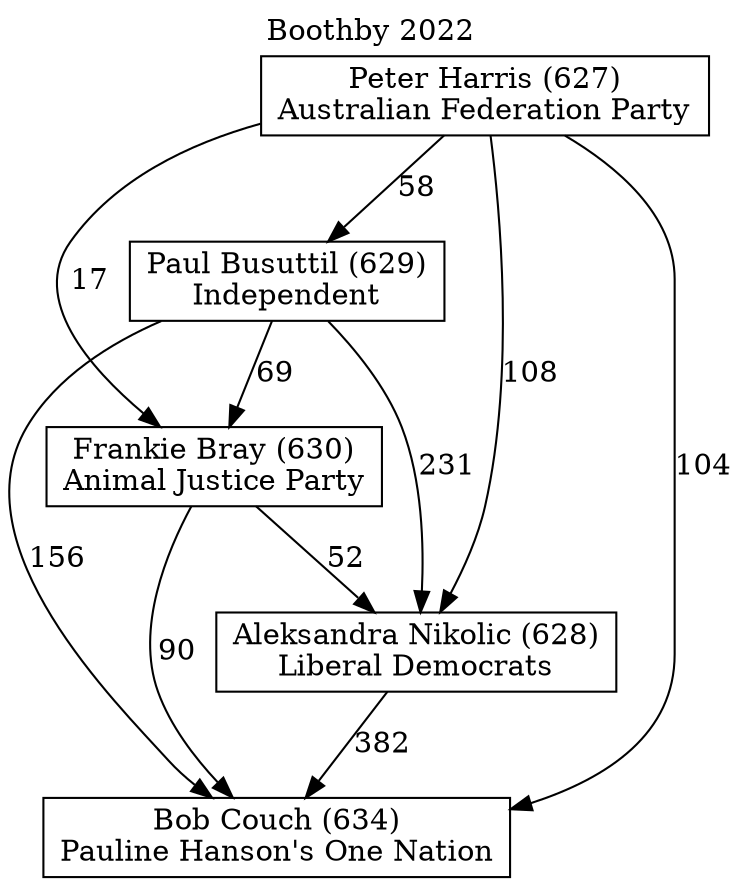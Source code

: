 // House preference flow
digraph "Bob Couch (634)_Boothby_2022" {
	graph [label="Boothby 2022" labelloc=t mclimit=10]
	node [shape=box]
	"Bob Couch (634)" [label="Bob Couch (634)
Pauline Hanson's One Nation"]
	"Aleksandra Nikolic (628)" [label="Aleksandra Nikolic (628)
Liberal Democrats"]
	"Frankie Bray (630)" [label="Frankie Bray (630)
Animal Justice Party"]
	"Paul Busuttil (629)" [label="Paul Busuttil (629)
Independent"]
	"Peter Harris (627)" [label="Peter Harris (627)
Australian Federation Party"]
	"Aleksandra Nikolic (628)" -> "Bob Couch (634)" [label=382]
	"Frankie Bray (630)" -> "Aleksandra Nikolic (628)" [label=52]
	"Paul Busuttil (629)" -> "Frankie Bray (630)" [label=69]
	"Peter Harris (627)" -> "Paul Busuttil (629)" [label=58]
	"Frankie Bray (630)" -> "Bob Couch (634)" [label=90]
	"Paul Busuttil (629)" -> "Bob Couch (634)" [label=156]
	"Peter Harris (627)" -> "Bob Couch (634)" [label=104]
	"Peter Harris (627)" -> "Frankie Bray (630)" [label=17]
	"Paul Busuttil (629)" -> "Aleksandra Nikolic (628)" [label=231]
	"Peter Harris (627)" -> "Aleksandra Nikolic (628)" [label=108]
}
